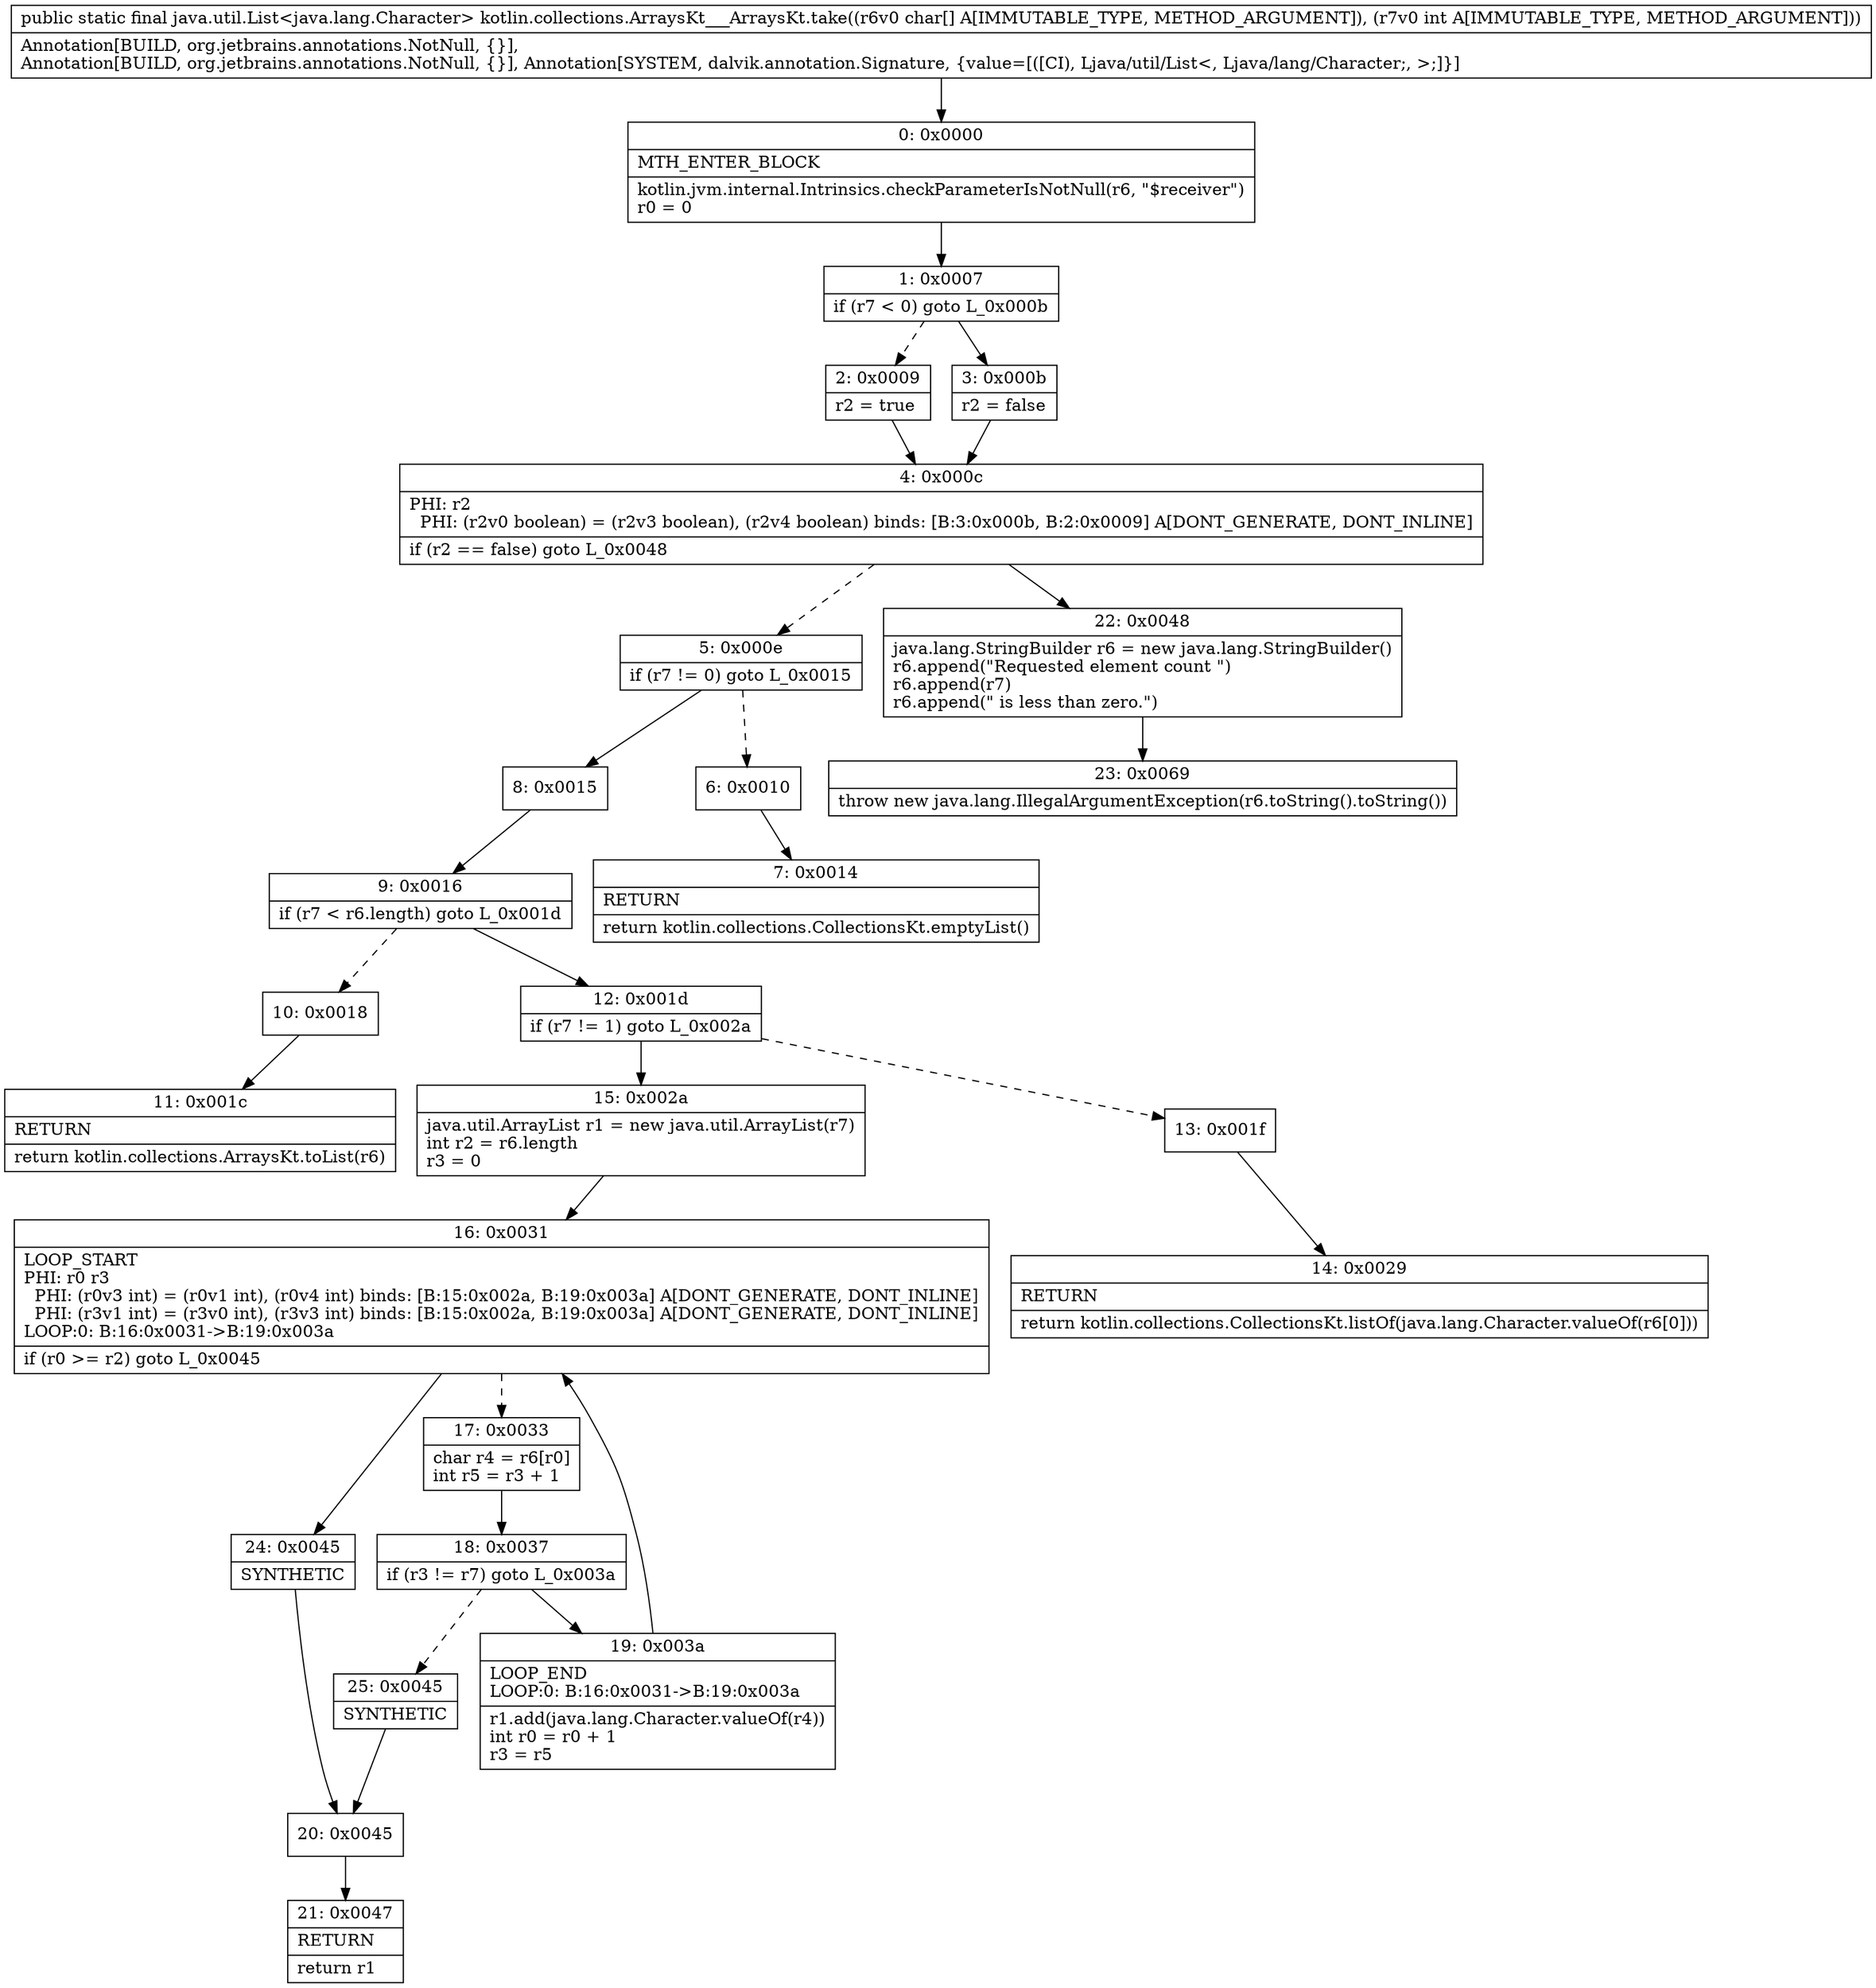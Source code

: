 digraph "CFG forkotlin.collections.ArraysKt___ArraysKt.take([CI)Ljava\/util\/List;" {
Node_0 [shape=record,label="{0\:\ 0x0000|MTH_ENTER_BLOCK\l|kotlin.jvm.internal.Intrinsics.checkParameterIsNotNull(r6, \"$receiver\")\lr0 = 0\l}"];
Node_1 [shape=record,label="{1\:\ 0x0007|if (r7 \< 0) goto L_0x000b\l}"];
Node_2 [shape=record,label="{2\:\ 0x0009|r2 = true\l}"];
Node_3 [shape=record,label="{3\:\ 0x000b|r2 = false\l}"];
Node_4 [shape=record,label="{4\:\ 0x000c|PHI: r2 \l  PHI: (r2v0 boolean) = (r2v3 boolean), (r2v4 boolean) binds: [B:3:0x000b, B:2:0x0009] A[DONT_GENERATE, DONT_INLINE]\l|if (r2 == false) goto L_0x0048\l}"];
Node_5 [shape=record,label="{5\:\ 0x000e|if (r7 != 0) goto L_0x0015\l}"];
Node_6 [shape=record,label="{6\:\ 0x0010}"];
Node_7 [shape=record,label="{7\:\ 0x0014|RETURN\l|return kotlin.collections.CollectionsKt.emptyList()\l}"];
Node_8 [shape=record,label="{8\:\ 0x0015}"];
Node_9 [shape=record,label="{9\:\ 0x0016|if (r7 \< r6.length) goto L_0x001d\l}"];
Node_10 [shape=record,label="{10\:\ 0x0018}"];
Node_11 [shape=record,label="{11\:\ 0x001c|RETURN\l|return kotlin.collections.ArraysKt.toList(r6)\l}"];
Node_12 [shape=record,label="{12\:\ 0x001d|if (r7 != 1) goto L_0x002a\l}"];
Node_13 [shape=record,label="{13\:\ 0x001f}"];
Node_14 [shape=record,label="{14\:\ 0x0029|RETURN\l|return kotlin.collections.CollectionsKt.listOf(java.lang.Character.valueOf(r6[0]))\l}"];
Node_15 [shape=record,label="{15\:\ 0x002a|java.util.ArrayList r1 = new java.util.ArrayList(r7)\lint r2 = r6.length\lr3 = 0\l}"];
Node_16 [shape=record,label="{16\:\ 0x0031|LOOP_START\lPHI: r0 r3 \l  PHI: (r0v3 int) = (r0v1 int), (r0v4 int) binds: [B:15:0x002a, B:19:0x003a] A[DONT_GENERATE, DONT_INLINE]\l  PHI: (r3v1 int) = (r3v0 int), (r3v3 int) binds: [B:15:0x002a, B:19:0x003a] A[DONT_GENERATE, DONT_INLINE]\lLOOP:0: B:16:0x0031\-\>B:19:0x003a\l|if (r0 \>= r2) goto L_0x0045\l}"];
Node_17 [shape=record,label="{17\:\ 0x0033|char r4 = r6[r0]\lint r5 = r3 + 1\l}"];
Node_18 [shape=record,label="{18\:\ 0x0037|if (r3 != r7) goto L_0x003a\l}"];
Node_19 [shape=record,label="{19\:\ 0x003a|LOOP_END\lLOOP:0: B:16:0x0031\-\>B:19:0x003a\l|r1.add(java.lang.Character.valueOf(r4))\lint r0 = r0 + 1\lr3 = r5\l}"];
Node_20 [shape=record,label="{20\:\ 0x0045}"];
Node_21 [shape=record,label="{21\:\ 0x0047|RETURN\l|return r1\l}"];
Node_22 [shape=record,label="{22\:\ 0x0048|java.lang.StringBuilder r6 = new java.lang.StringBuilder()\lr6.append(\"Requested element count \")\lr6.append(r7)\lr6.append(\" is less than zero.\")\l}"];
Node_23 [shape=record,label="{23\:\ 0x0069|throw new java.lang.IllegalArgumentException(r6.toString().toString())\l}"];
Node_24 [shape=record,label="{24\:\ 0x0045|SYNTHETIC\l}"];
Node_25 [shape=record,label="{25\:\ 0x0045|SYNTHETIC\l}"];
MethodNode[shape=record,label="{public static final java.util.List\<java.lang.Character\> kotlin.collections.ArraysKt___ArraysKt.take((r6v0 char[] A[IMMUTABLE_TYPE, METHOD_ARGUMENT]), (r7v0 int A[IMMUTABLE_TYPE, METHOD_ARGUMENT]))  | Annotation[BUILD, org.jetbrains.annotations.NotNull, \{\}], \lAnnotation[BUILD, org.jetbrains.annotations.NotNull, \{\}], Annotation[SYSTEM, dalvik.annotation.Signature, \{value=[([CI), Ljava\/util\/List\<, Ljava\/lang\/Character;, \>;]\}]\l}"];
MethodNode -> Node_0;
Node_0 -> Node_1;
Node_1 -> Node_2[style=dashed];
Node_1 -> Node_3;
Node_2 -> Node_4;
Node_3 -> Node_4;
Node_4 -> Node_5[style=dashed];
Node_4 -> Node_22;
Node_5 -> Node_6[style=dashed];
Node_5 -> Node_8;
Node_6 -> Node_7;
Node_8 -> Node_9;
Node_9 -> Node_10[style=dashed];
Node_9 -> Node_12;
Node_10 -> Node_11;
Node_12 -> Node_13[style=dashed];
Node_12 -> Node_15;
Node_13 -> Node_14;
Node_15 -> Node_16;
Node_16 -> Node_17[style=dashed];
Node_16 -> Node_24;
Node_17 -> Node_18;
Node_18 -> Node_19;
Node_18 -> Node_25[style=dashed];
Node_19 -> Node_16;
Node_20 -> Node_21;
Node_22 -> Node_23;
Node_24 -> Node_20;
Node_25 -> Node_20;
}

